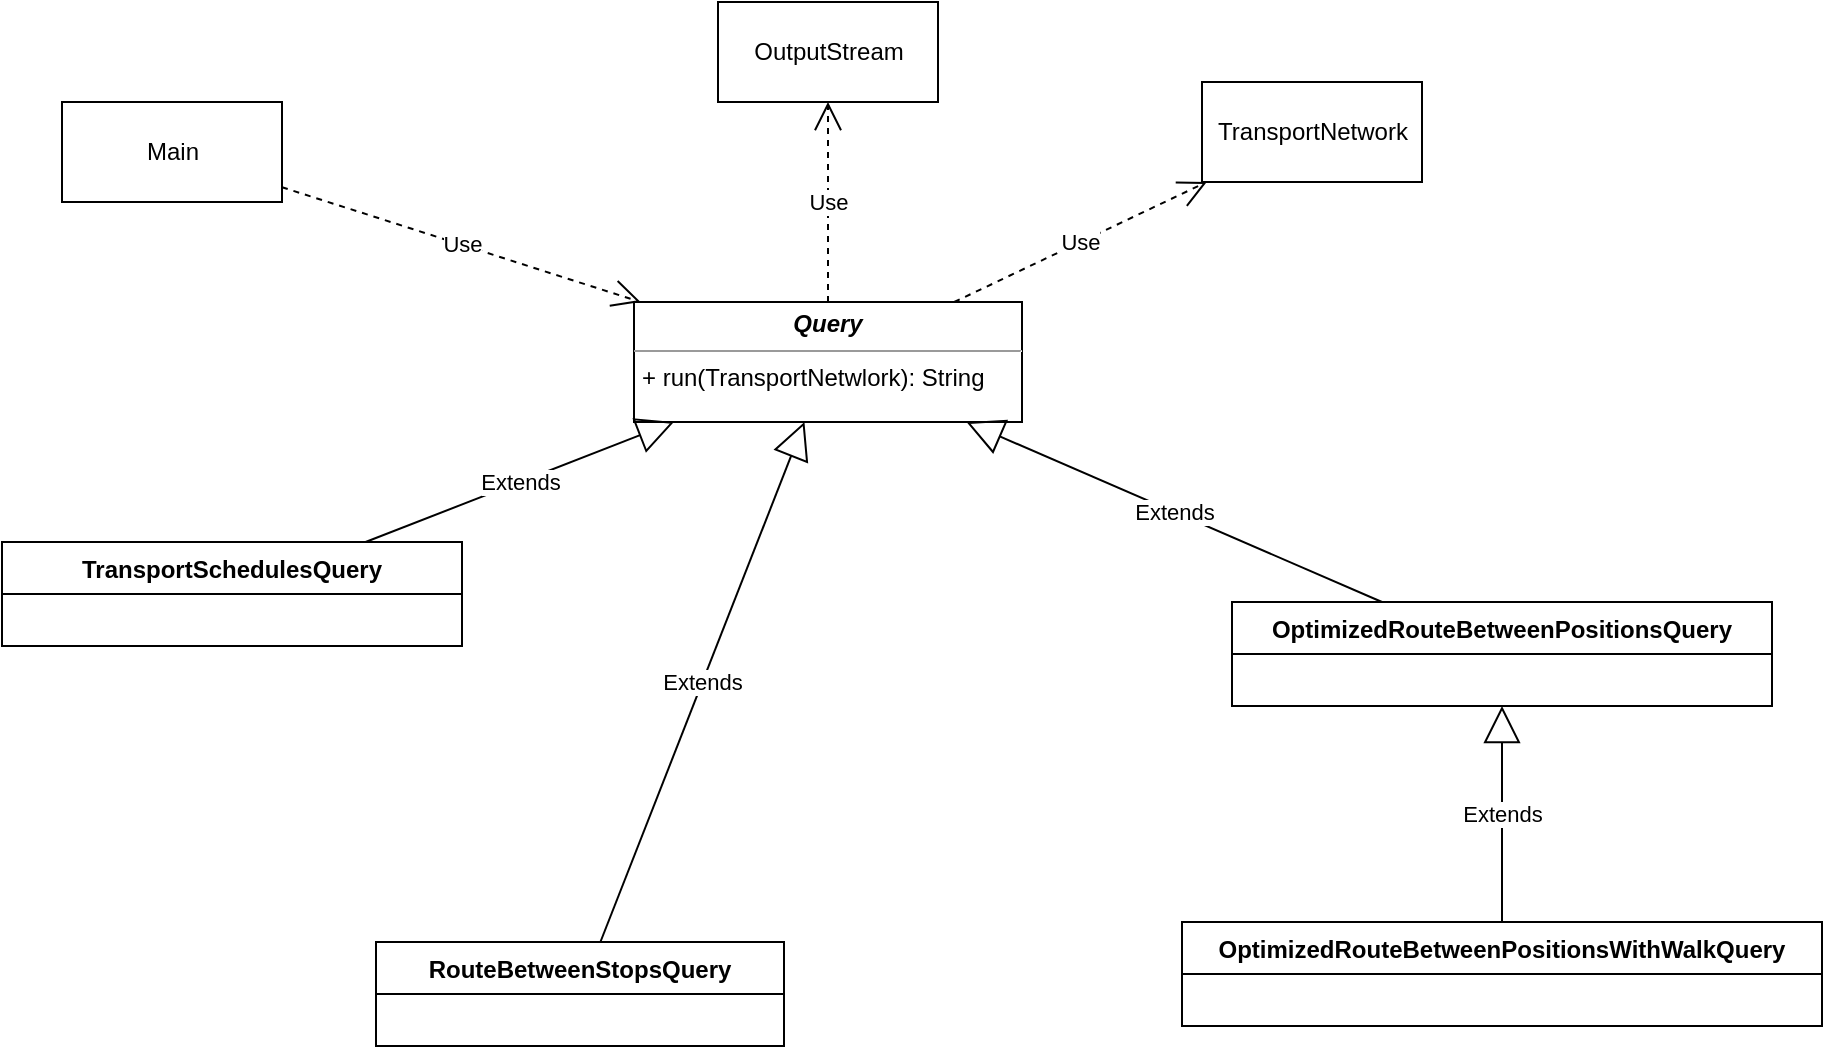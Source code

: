 <mxfile version="20.8.16" type="device"><diagram id="C5RBs43oDa-KdzZeNtuy" name="Page-1"><mxGraphModel dx="-2989" dy="1739" grid="1" gridSize="10" guides="1" tooltips="1" connect="1" arrows="1" fold="1" page="1" pageScale="1" pageWidth="1169" pageHeight="827" math="0" shadow="0"><root><mxCell id="WIyWlLk6GJQsqaUBKTNV-0"/><mxCell id="WIyWlLk6GJQsqaUBKTNV-1" parent="WIyWlLk6GJQsqaUBKTNV-0"/><mxCell id="iRH7tnjpWunAo--p0bSu-2" value="TransportSchedulesQuery" style="swimlane;fontStyle=1;align=center;verticalAlign=top;childLayout=stackLayout;horizontal=1;startSize=26;horizontalStack=0;resizeParent=1;resizeParentMax=0;resizeLast=0;collapsible=1;marginBottom=0;" parent="WIyWlLk6GJQsqaUBKTNV-1" vertex="1"><mxGeometry x="4806" y="-404" width="230" height="52" as="geometry"/></mxCell><mxCell id="iRH7tnjpWunAo--p0bSu-4" value="RouteBetweenStopsQuery" style="swimlane;fontStyle=1;align=center;verticalAlign=top;childLayout=stackLayout;horizontal=1;startSize=26;horizontalStack=0;resizeParent=1;resizeParentMax=0;resizeLast=0;collapsible=1;marginBottom=0;" parent="WIyWlLk6GJQsqaUBKTNV-1" vertex="1"><mxGeometry x="4993" y="-204" width="204" height="52" as="geometry"/></mxCell><mxCell id="iRH7tnjpWunAo--p0bSu-6" value="OptimizedRouteBetweenPositionsQuery" style="swimlane;fontStyle=1;align=center;verticalAlign=top;childLayout=stackLayout;horizontal=1;startSize=26;horizontalStack=0;resizeParent=1;resizeParentMax=0;resizeLast=0;collapsible=1;marginBottom=0;" parent="WIyWlLk6GJQsqaUBKTNV-1" vertex="1"><mxGeometry x="5421" y="-374" width="270" height="52" as="geometry"/></mxCell><mxCell id="iRH7tnjpWunAo--p0bSu-8" value="OptimizedRouteBetweenPositionsWithWalkQuery" style="swimlane;fontStyle=1;align=center;verticalAlign=top;childLayout=stackLayout;horizontal=1;startSize=26;horizontalStack=0;resizeParent=1;resizeParentMax=0;resizeLast=0;collapsible=1;marginBottom=0;" parent="WIyWlLk6GJQsqaUBKTNV-1" vertex="1"><mxGeometry x="5396" y="-214" width="320" height="52" as="geometry"/></mxCell><mxCell id="iRH7tnjpWunAo--p0bSu-10" value="Use" style="endArrow=open;endSize=12;dashed=1;html=1;rounded=0;" parent="WIyWlLk6GJQsqaUBKTNV-1" source="iRH7tnjpWunAo--p0bSu-18" target="iRH7tnjpWunAo--p0bSu-17" edge="1"><mxGeometry width="160" relative="1" as="geometry"><mxPoint x="5306.286" y="-288" as="sourcePoint"/><mxPoint x="5484" y="-290.145" as="targetPoint"/></mxGeometry></mxCell><mxCell id="iRH7tnjpWunAo--p0bSu-17" value="TransportNetwork" style="html=1;" parent="WIyWlLk6GJQsqaUBKTNV-1" vertex="1"><mxGeometry x="5406" y="-634" width="110" height="50" as="geometry"/></mxCell><mxCell id="iRH7tnjpWunAo--p0bSu-18" value="&lt;p style=&quot;margin:0px;margin-top:4px;text-align:center;&quot;&gt;&lt;i style=&quot;&quot;&gt;&lt;b&gt;Query&lt;/b&gt;&lt;/i&gt;&lt;/p&gt;&lt;hr size=&quot;1&quot;&gt;&lt;p style=&quot;margin:0px;margin-left:4px;&quot;&gt;+ run(TransportNetwlork): String&lt;/p&gt;" style="verticalAlign=top;align=left;overflow=fill;fontSize=12;fontFamily=Helvetica;html=1;" parent="WIyWlLk6GJQsqaUBKTNV-1" vertex="1"><mxGeometry x="5122" y="-524" width="194" height="60" as="geometry"/></mxCell><mxCell id="cyqt8yIe_gdwYYdoBNvk-1" value="Extends" style="endArrow=block;endSize=16;endFill=0;html=1;rounded=0;" edge="1" parent="WIyWlLk6GJQsqaUBKTNV-1" source="iRH7tnjpWunAo--p0bSu-8" target="iRH7tnjpWunAo--p0bSu-6"><mxGeometry width="160" relative="1" as="geometry"><mxPoint x="4933.811" y="-584" as="sourcePoint"/><mxPoint x="5107" y="-635.279" as="targetPoint"/></mxGeometry></mxCell><mxCell id="cyqt8yIe_gdwYYdoBNvk-2" value="Extends" style="endArrow=block;endSize=16;endFill=0;html=1;rounded=0;" edge="1" parent="WIyWlLk6GJQsqaUBKTNV-1" source="iRH7tnjpWunAo--p0bSu-6" target="iRH7tnjpWunAo--p0bSu-18"><mxGeometry width="160" relative="1" as="geometry"><mxPoint x="5566" y="-204" as="sourcePoint"/><mxPoint x="5566" y="-312" as="targetPoint"/></mxGeometry></mxCell><mxCell id="cyqt8yIe_gdwYYdoBNvk-3" value="Extends" style="endArrow=block;endSize=16;endFill=0;html=1;rounded=0;" edge="1" parent="WIyWlLk6GJQsqaUBKTNV-1" source="iRH7tnjpWunAo--p0bSu-4" target="iRH7tnjpWunAo--p0bSu-18"><mxGeometry width="160" relative="1" as="geometry"><mxPoint x="5566" y="-204" as="sourcePoint"/><mxPoint x="5566" y="-312" as="targetPoint"/></mxGeometry></mxCell><mxCell id="cyqt8yIe_gdwYYdoBNvk-4" value="Extends" style="endArrow=block;endSize=16;endFill=0;html=1;rounded=0;" edge="1" parent="WIyWlLk6GJQsqaUBKTNV-1" source="iRH7tnjpWunAo--p0bSu-2" target="iRH7tnjpWunAo--p0bSu-18"><mxGeometry width="160" relative="1" as="geometry"><mxPoint x="5115.203" y="-194" as="sourcePoint"/><mxPoint x="5217.228" y="-454" as="targetPoint"/></mxGeometry></mxCell><mxCell id="cyqt8yIe_gdwYYdoBNvk-5" value="Main" style="html=1;" vertex="1" parent="WIyWlLk6GJQsqaUBKTNV-1"><mxGeometry x="4836" y="-624" width="110" height="50" as="geometry"/></mxCell><mxCell id="cyqt8yIe_gdwYYdoBNvk-6" value="Use" style="endArrow=open;endSize=12;dashed=1;html=1;rounded=0;" edge="1" parent="WIyWlLk6GJQsqaUBKTNV-1" source="cyqt8yIe_gdwYYdoBNvk-5" target="iRH7tnjpWunAo--p0bSu-18"><mxGeometry width="160" relative="1" as="geometry"><mxPoint x="5292.13" y="-514" as="sourcePoint"/><mxPoint x="5418.391" y="-574" as="targetPoint"/></mxGeometry></mxCell><mxCell id="cyqt8yIe_gdwYYdoBNvk-7" value="OutputStream" style="html=1;" vertex="1" parent="WIyWlLk6GJQsqaUBKTNV-1"><mxGeometry x="5164" y="-674" width="110" height="50" as="geometry"/></mxCell><mxCell id="cyqt8yIe_gdwYYdoBNvk-9" value="Use" style="endArrow=open;endSize=12;dashed=1;html=1;rounded=0;" edge="1" parent="WIyWlLk6GJQsqaUBKTNV-1" source="iRH7tnjpWunAo--p0bSu-18" target="cyqt8yIe_gdwYYdoBNvk-7"><mxGeometry width="160" relative="1" as="geometry"><mxPoint x="5292.13" y="-514" as="sourcePoint"/><mxPoint x="5418.391" y="-574" as="targetPoint"/></mxGeometry></mxCell></root></mxGraphModel></diagram></mxfile>